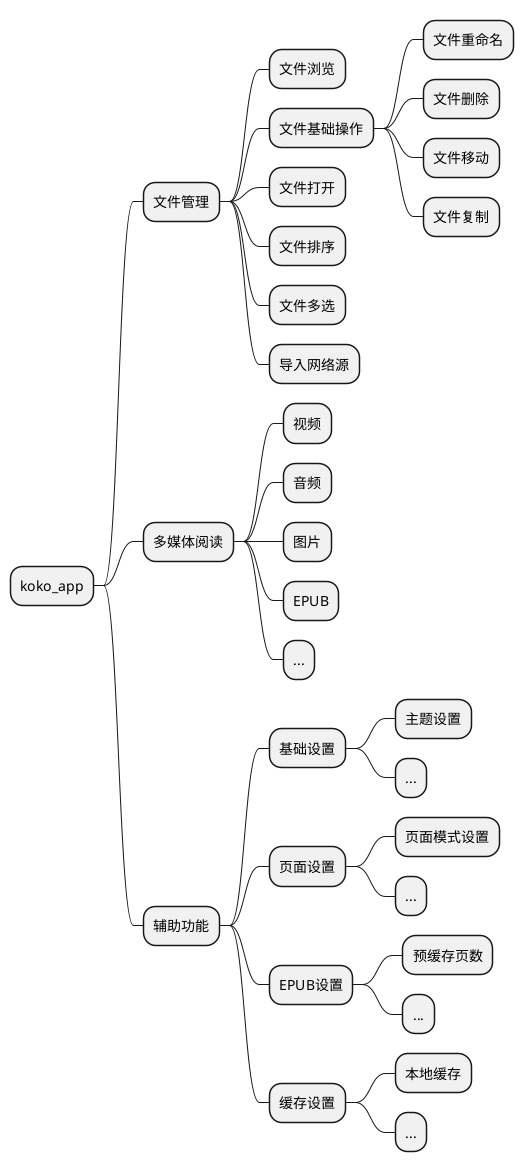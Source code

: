@startmindmap "系统功能模块图"

* koko_app
** 文件管理
*** 文件浏览
*** 文件基础操作
**** 文件重命名
**** 文件删除
**** 文件移动
**** 文件复制
*** 文件打开
*** 文件排序
*** 文件多选
*** 导入网络源

** 多媒体阅读
*** 视频
*** 音频
*** 图片
*** EPUB
*** ...

** 辅助功能
*** 基础设置
**** 主题设置
**** ...
*** 页面设置
**** 页面模式设置
**** ...
*** EPUB设置
**** 预缓存页数
**** ...
*** 缓存设置
**** 本地缓存
**** ...

@endmindmap